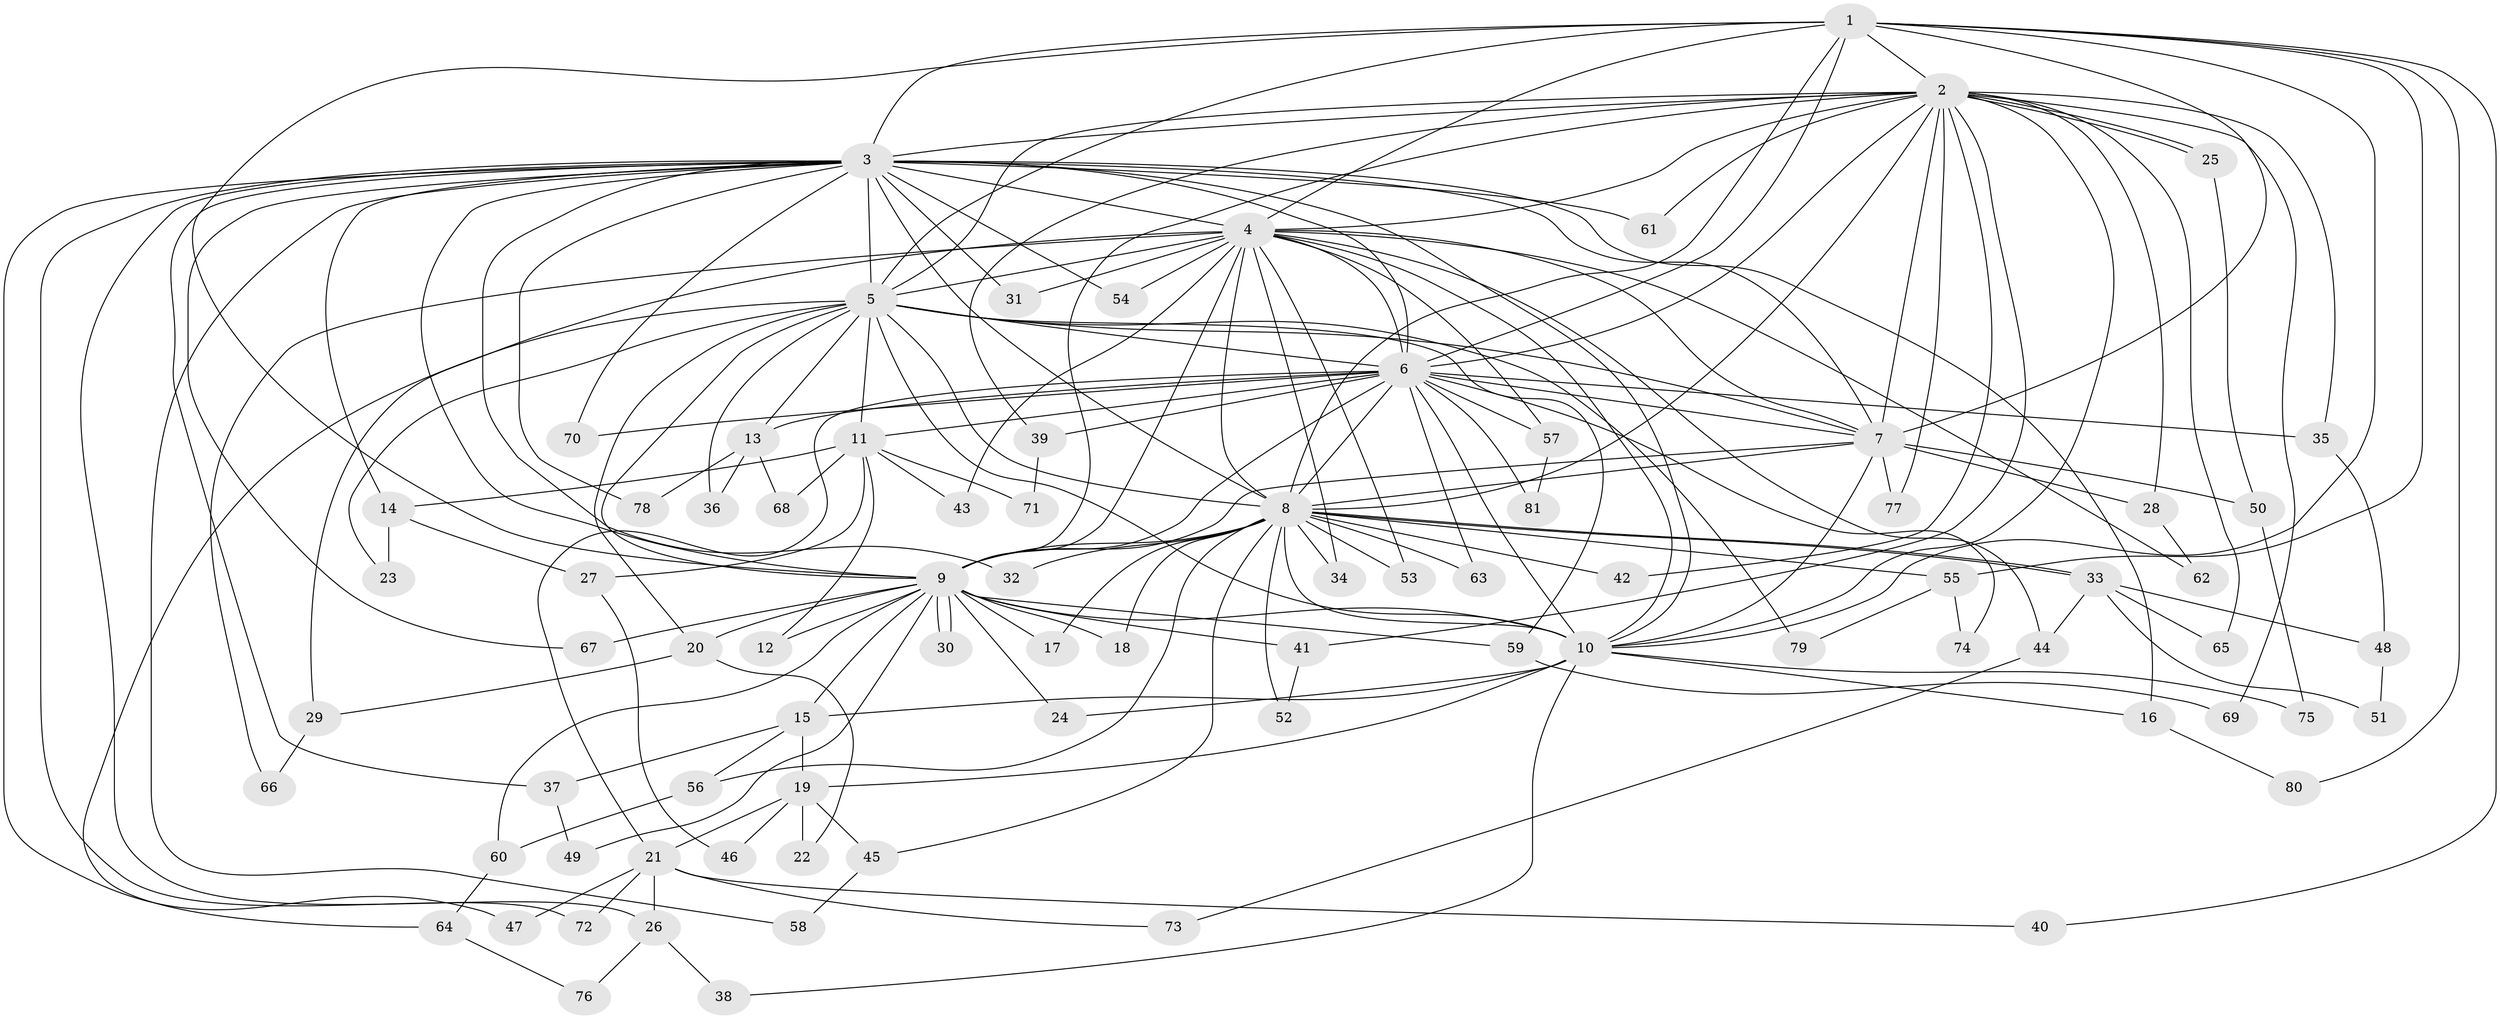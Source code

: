 // Generated by graph-tools (version 1.1) at 2025/01/03/09/25 03:01:35]
// undirected, 81 vertices, 187 edges
graph export_dot {
graph [start="1"]
  node [color=gray90,style=filled];
  1;
  2;
  3;
  4;
  5;
  6;
  7;
  8;
  9;
  10;
  11;
  12;
  13;
  14;
  15;
  16;
  17;
  18;
  19;
  20;
  21;
  22;
  23;
  24;
  25;
  26;
  27;
  28;
  29;
  30;
  31;
  32;
  33;
  34;
  35;
  36;
  37;
  38;
  39;
  40;
  41;
  42;
  43;
  44;
  45;
  46;
  47;
  48;
  49;
  50;
  51;
  52;
  53;
  54;
  55;
  56;
  57;
  58;
  59;
  60;
  61;
  62;
  63;
  64;
  65;
  66;
  67;
  68;
  69;
  70;
  71;
  72;
  73;
  74;
  75;
  76;
  77;
  78;
  79;
  80;
  81;
  1 -- 2;
  1 -- 3;
  1 -- 4;
  1 -- 5;
  1 -- 6;
  1 -- 7;
  1 -- 8;
  1 -- 9;
  1 -- 10;
  1 -- 40;
  1 -- 55;
  1 -- 80;
  2 -- 3;
  2 -- 4;
  2 -- 5;
  2 -- 6;
  2 -- 7;
  2 -- 8;
  2 -- 9;
  2 -- 10;
  2 -- 25;
  2 -- 25;
  2 -- 28;
  2 -- 35;
  2 -- 39;
  2 -- 41;
  2 -- 42;
  2 -- 61;
  2 -- 65;
  2 -- 69;
  2 -- 77;
  3 -- 4;
  3 -- 5;
  3 -- 6;
  3 -- 7;
  3 -- 8;
  3 -- 9;
  3 -- 10;
  3 -- 14;
  3 -- 16;
  3 -- 26;
  3 -- 31;
  3 -- 32;
  3 -- 37;
  3 -- 47;
  3 -- 54;
  3 -- 58;
  3 -- 61;
  3 -- 67;
  3 -- 70;
  3 -- 72;
  3 -- 78;
  4 -- 5;
  4 -- 6;
  4 -- 7;
  4 -- 8;
  4 -- 9;
  4 -- 10;
  4 -- 29;
  4 -- 31;
  4 -- 34;
  4 -- 43;
  4 -- 44;
  4 -- 53;
  4 -- 54;
  4 -- 57;
  4 -- 62;
  4 -- 66;
  5 -- 6;
  5 -- 7;
  5 -- 8;
  5 -- 9;
  5 -- 10;
  5 -- 11;
  5 -- 13;
  5 -- 20;
  5 -- 23;
  5 -- 36;
  5 -- 59;
  5 -- 64;
  5 -- 79;
  6 -- 7;
  6 -- 8;
  6 -- 9;
  6 -- 10;
  6 -- 11;
  6 -- 13;
  6 -- 21;
  6 -- 35;
  6 -- 39;
  6 -- 57;
  6 -- 63;
  6 -- 70;
  6 -- 74;
  6 -- 81;
  7 -- 8;
  7 -- 9;
  7 -- 10;
  7 -- 28;
  7 -- 50;
  7 -- 77;
  8 -- 9;
  8 -- 10;
  8 -- 17;
  8 -- 18;
  8 -- 32;
  8 -- 33;
  8 -- 33;
  8 -- 34;
  8 -- 42;
  8 -- 45;
  8 -- 52;
  8 -- 53;
  8 -- 55;
  8 -- 56;
  8 -- 63;
  9 -- 10;
  9 -- 12;
  9 -- 15;
  9 -- 17;
  9 -- 18;
  9 -- 20;
  9 -- 24;
  9 -- 30;
  9 -- 30;
  9 -- 41;
  9 -- 49;
  9 -- 59;
  9 -- 60;
  9 -- 67;
  10 -- 15;
  10 -- 16;
  10 -- 19;
  10 -- 24;
  10 -- 38;
  10 -- 75;
  11 -- 12;
  11 -- 14;
  11 -- 27;
  11 -- 43;
  11 -- 68;
  11 -- 71;
  13 -- 36;
  13 -- 68;
  13 -- 78;
  14 -- 23;
  14 -- 27;
  15 -- 19;
  15 -- 37;
  15 -- 56;
  16 -- 80;
  19 -- 21;
  19 -- 22;
  19 -- 45;
  19 -- 46;
  20 -- 22;
  20 -- 29;
  21 -- 26;
  21 -- 40;
  21 -- 47;
  21 -- 72;
  21 -- 73;
  25 -- 50;
  26 -- 38;
  26 -- 76;
  27 -- 46;
  28 -- 62;
  29 -- 66;
  33 -- 44;
  33 -- 48;
  33 -- 51;
  33 -- 65;
  35 -- 48;
  37 -- 49;
  39 -- 71;
  41 -- 52;
  44 -- 73;
  45 -- 58;
  48 -- 51;
  50 -- 75;
  55 -- 74;
  55 -- 79;
  56 -- 60;
  57 -- 81;
  59 -- 69;
  60 -- 64;
  64 -- 76;
}

